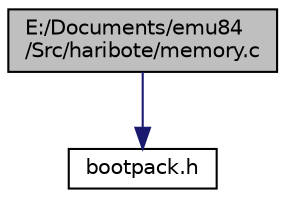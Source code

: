 digraph "E:/Documents/emu84/Src/haribote/memory.c"
{
 // LATEX_PDF_SIZE
  edge [fontname="Helvetica",fontsize="10",labelfontname="Helvetica",labelfontsize="10"];
  node [fontname="Helvetica",fontsize="10",shape=record];
  Node1 [label="E:/Documents/emu84\l/Src/haribote/memory.c",height=0.2,width=0.4,color="black", fillcolor="grey75", style="filled", fontcolor="black",tooltip=" "];
  Node1 -> Node2 [color="midnightblue",fontsize="10",style="solid",fontname="Helvetica"];
  Node2 [label="bootpack.h",height=0.2,width=0.4,color="black", fillcolor="white", style="filled",URL="$bootpack_8h.html",tooltip="OS本体"];
}
